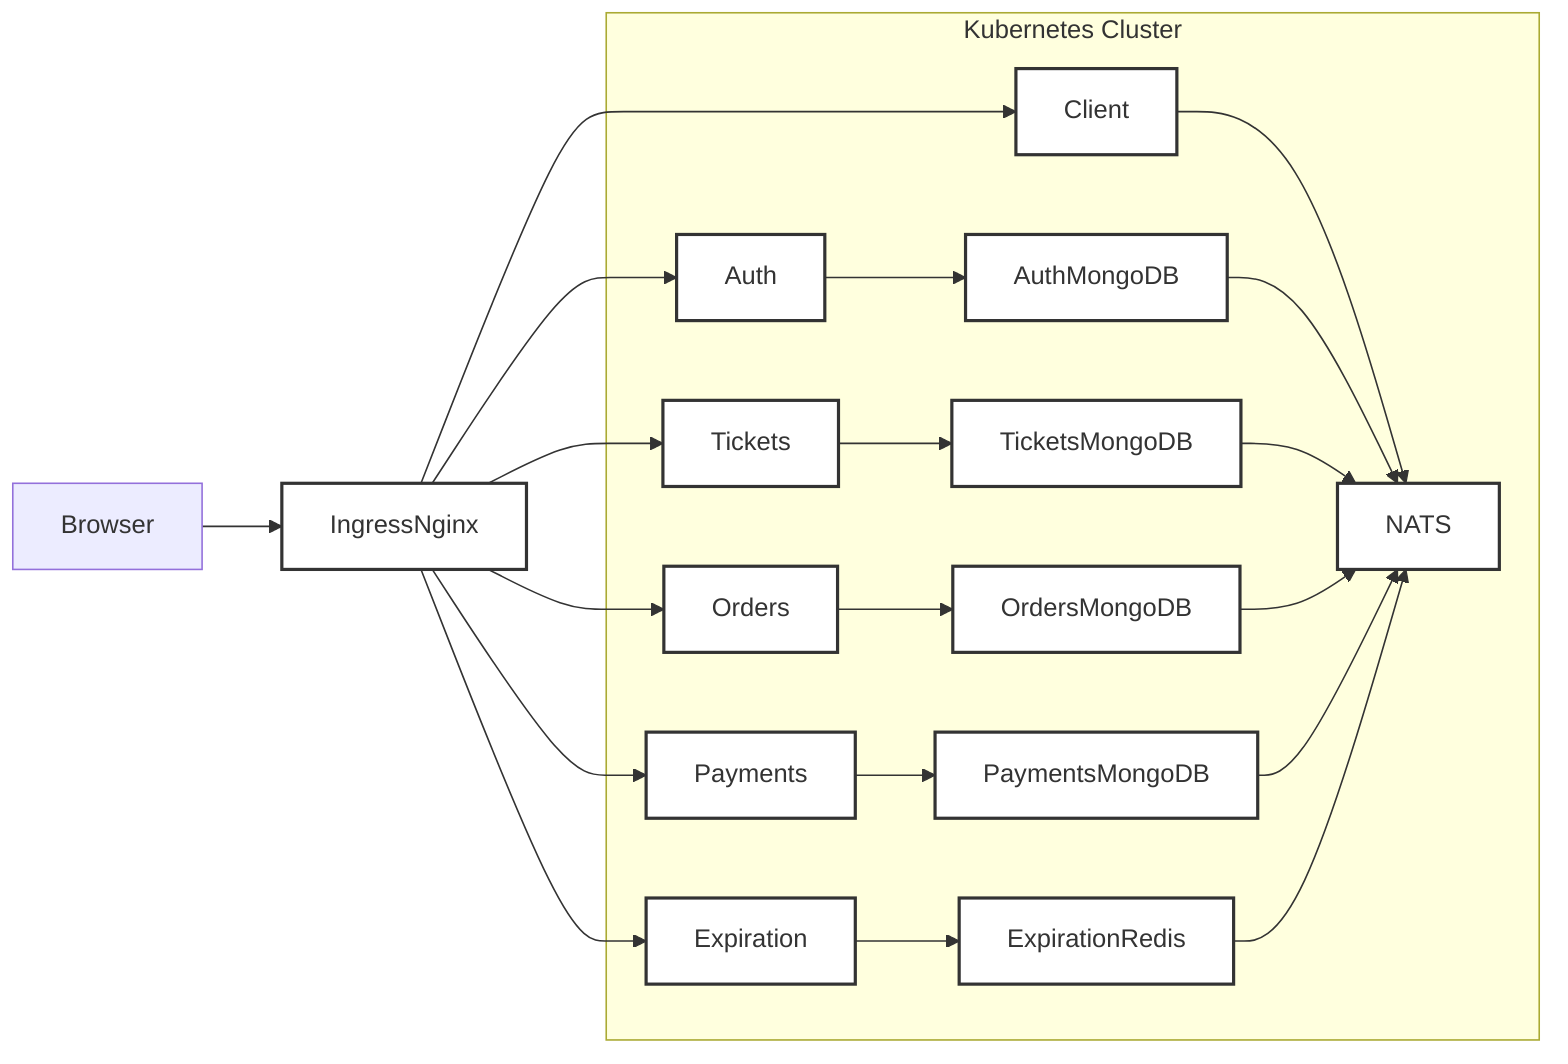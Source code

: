 graph LR
    Browser --> IngressNginx
    IngressNginx --> Client
    IngressNginx --> Auth
    IngressNginx --> Tickets
    IngressNginx --> Orders
    IngressNginx --> Payments
    IngressNginx --> Expiration
    Client --> NATS
    Auth --> AuthMongoDB
    AuthMongoDB --> NATS
    Tickets --> TicketsMongoDB
    TicketsMongoDB --> NATS
    Orders --> OrdersMongoDB
    OrdersMongoDB --> NATS
    Payments --> PaymentsMongoDB
    PaymentsMongoDB --> NATS
    Expiration --> ExpirationRedis
    ExpirationRedis --> NATS
    subgraph Kubernetes Cluster
        direction LR
        Client
        Auth
        Tickets
        Orders
        Payments
        Expiration
        AuthMongoDB
        TicketsMongoDB
        OrdersMongoDB
        PaymentsMongoDB
        ExpirationRedis
        NATS
    end
    style Client fill:#fff,stroke:#333,stroke-width:2px
    style Auth fill:#fff,stroke:#333,stroke-width:2px
    style Tickets fill:#fff,stroke:#333,stroke-width:2px
    style Orders fill:#fff,stroke:#333,stroke-width:2px
    style Payments fill:#fff,stroke:#333,stroke-width:2px
    style Expiration fill:#fff,stroke:#333,stroke-width:2px
    style AuthMongoDB fill:#fff,stroke:#333,stroke-width:2px
    style TicketsMongoDB fill:#fff,stroke:#333,stroke-width:2px
    style OrdersMongoDB fill:#fff,stroke:#333,stroke-width:2px
    style PaymentsMongoDB fill:#fff,stroke:#333,stroke-width:2px
    style ExpirationRedis fill:#fff,stroke:#333,stroke-width:2px
    style NATS fill:#fff,stroke:#333,stroke-width:2px
    style IngressNginx fill:#fff,stroke:#333,stroke-width:2px